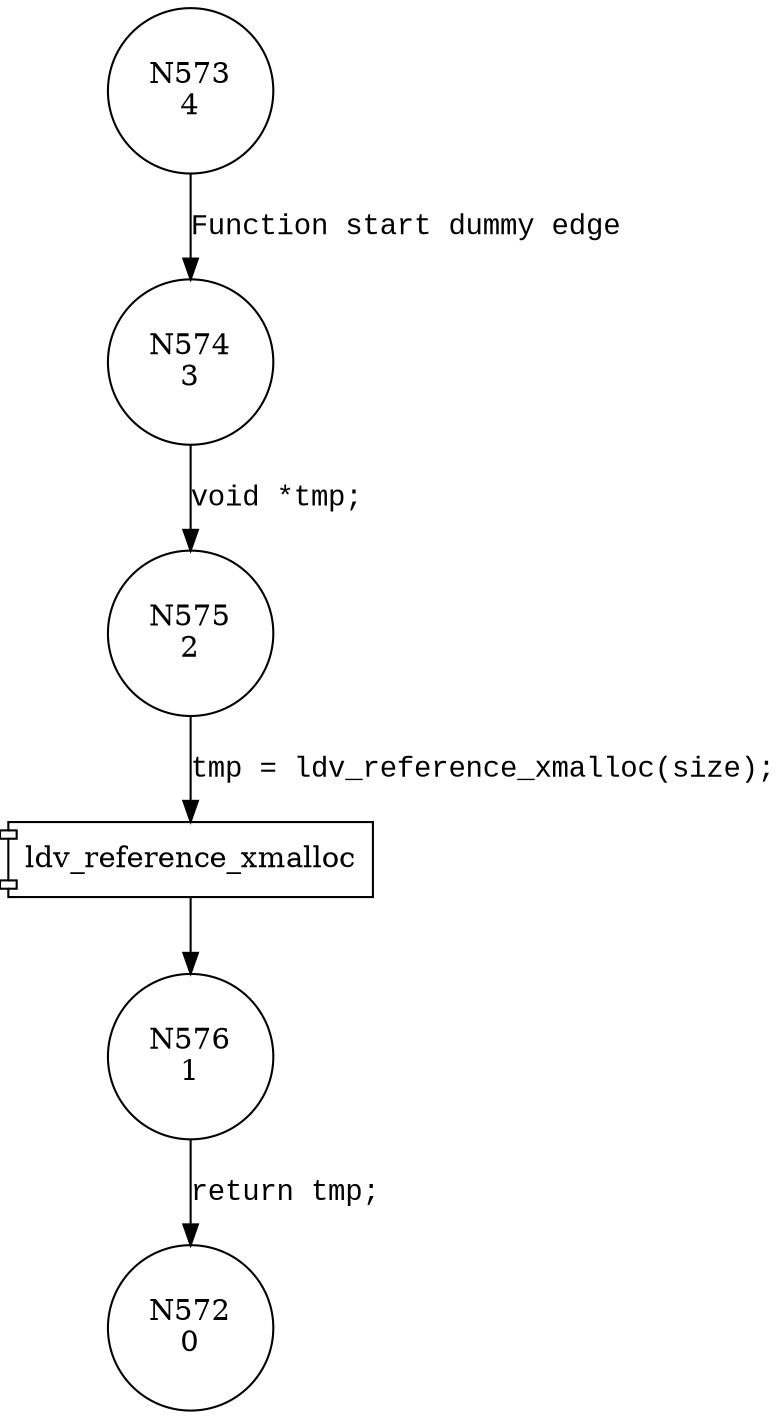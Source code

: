 digraph ldv_xmalloc {
573 [shape="circle" label="N573\n4"]
574 [shape="circle" label="N574\n3"]
575 [shape="circle" label="N575\n2"]
576 [shape="circle" label="N576\n1"]
572 [shape="circle" label="N572\n0"]
573 -> 574 [label="Function start dummy edge" fontname="Courier New"]
100012 [shape="component" label="ldv_reference_xmalloc"]
575 -> 100012 [label="tmp = ldv_reference_xmalloc(size);" fontname="Courier New"]
100012 -> 576 [label="" fontname="Courier New"]
574 -> 575 [label="void *tmp;" fontname="Courier New"]
576 -> 572 [label="return tmp;" fontname="Courier New"]
}